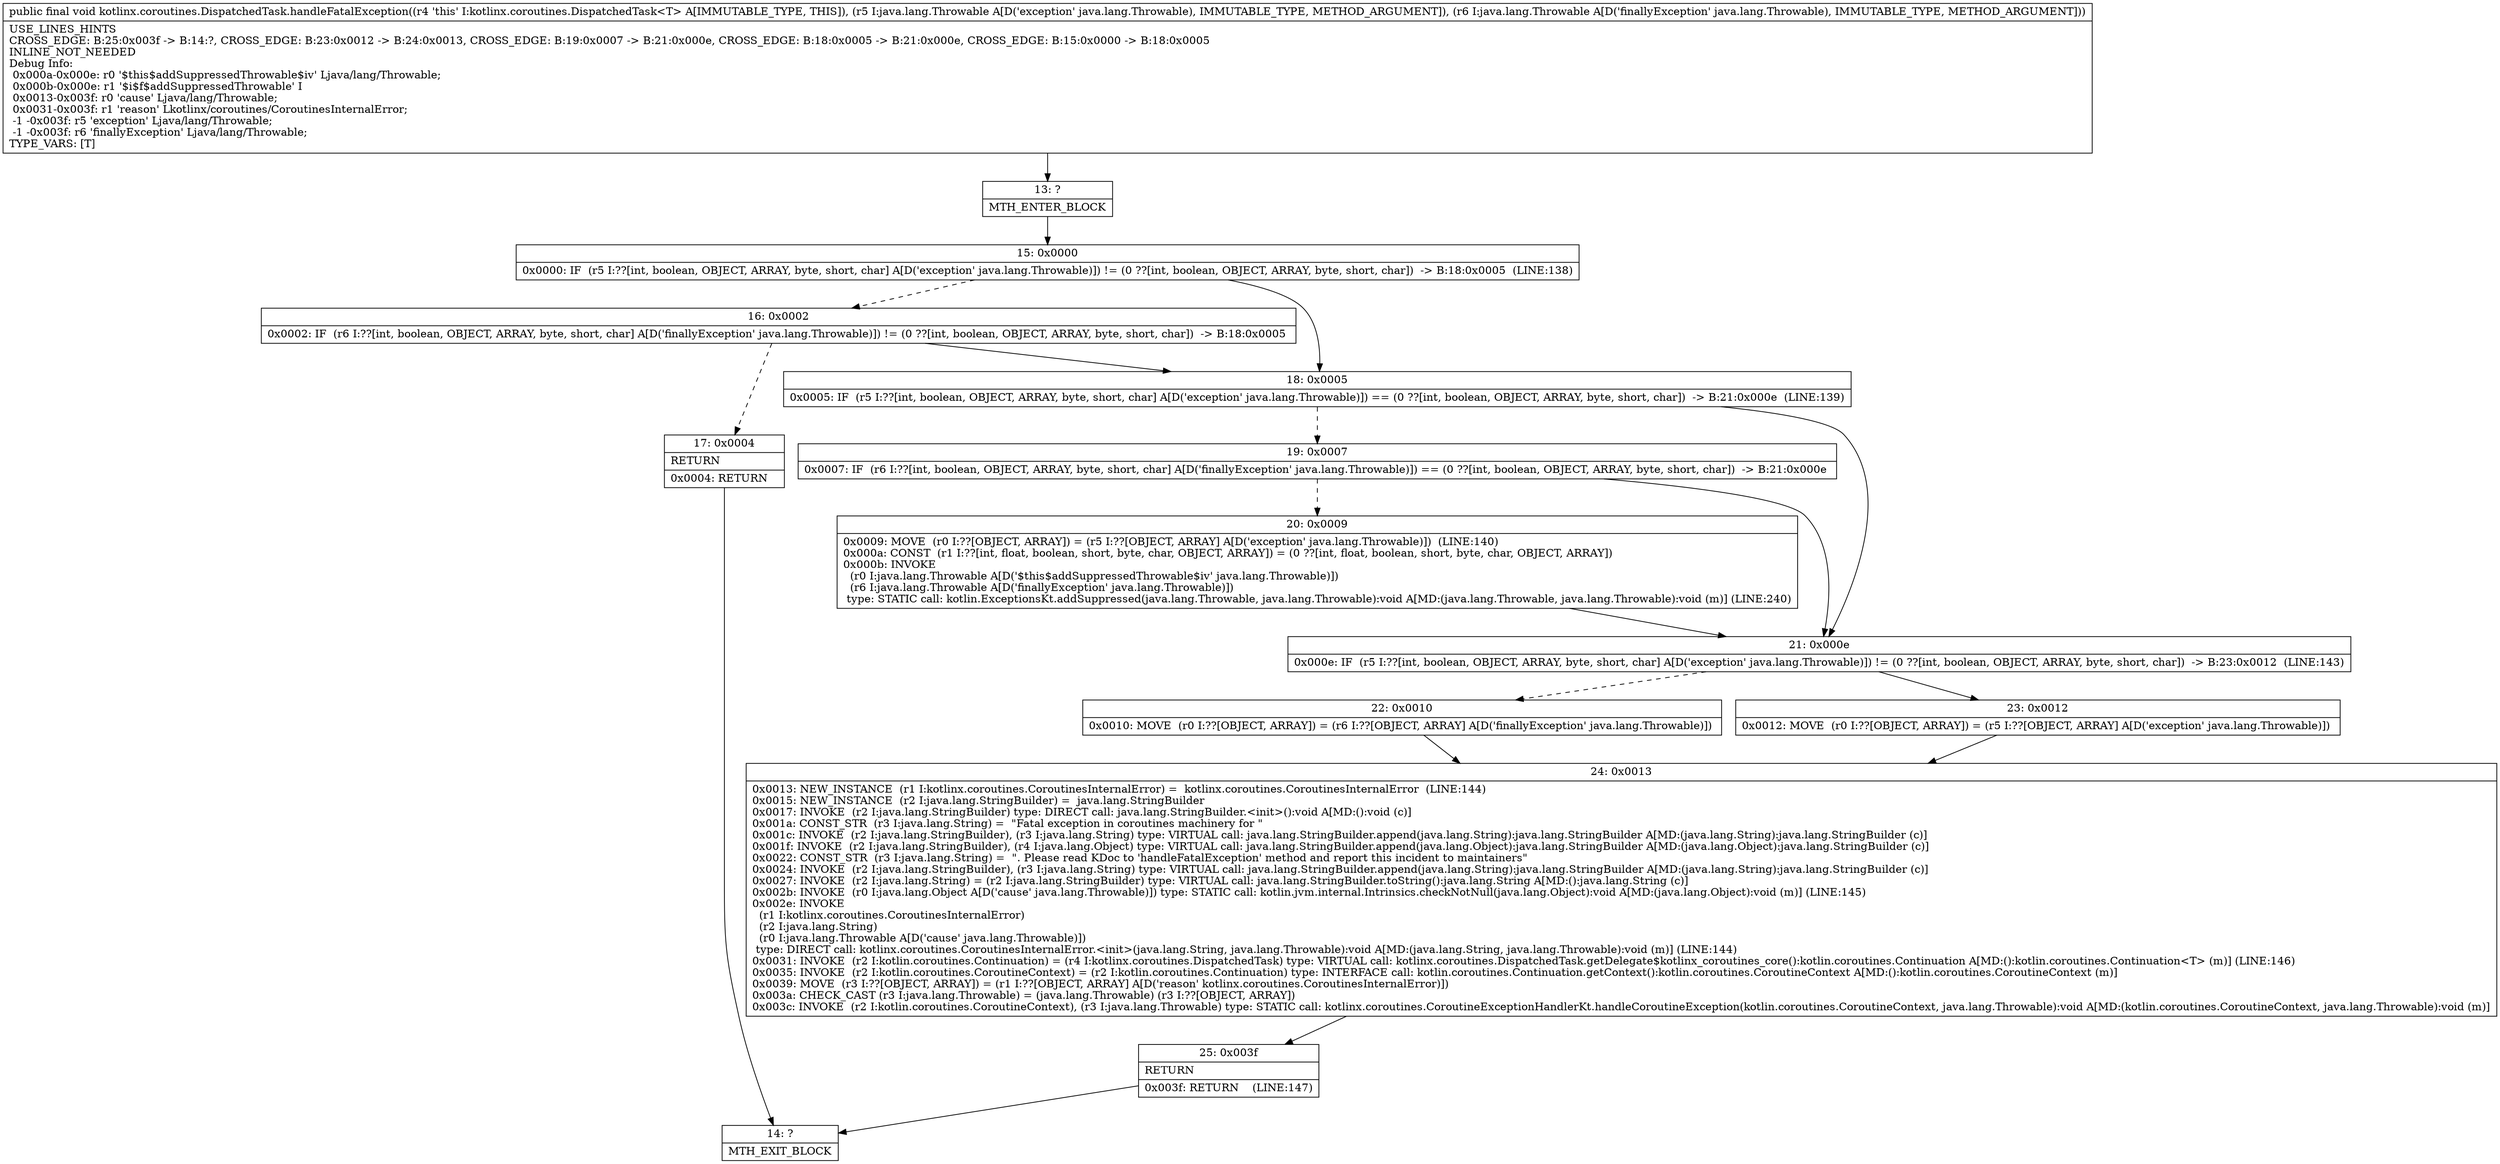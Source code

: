 digraph "CFG forkotlinx.coroutines.DispatchedTask.handleFatalException(Ljava\/lang\/Throwable;Ljava\/lang\/Throwable;)V" {
Node_13 [shape=record,label="{13\:\ ?|MTH_ENTER_BLOCK\l}"];
Node_15 [shape=record,label="{15\:\ 0x0000|0x0000: IF  (r5 I:??[int, boolean, OBJECT, ARRAY, byte, short, char] A[D('exception' java.lang.Throwable)]) != (0 ??[int, boolean, OBJECT, ARRAY, byte, short, char])  \-\> B:18:0x0005  (LINE:138)\l}"];
Node_16 [shape=record,label="{16\:\ 0x0002|0x0002: IF  (r6 I:??[int, boolean, OBJECT, ARRAY, byte, short, char] A[D('finallyException' java.lang.Throwable)]) != (0 ??[int, boolean, OBJECT, ARRAY, byte, short, char])  \-\> B:18:0x0005 \l}"];
Node_17 [shape=record,label="{17\:\ 0x0004|RETURN\l|0x0004: RETURN   \l}"];
Node_14 [shape=record,label="{14\:\ ?|MTH_EXIT_BLOCK\l}"];
Node_18 [shape=record,label="{18\:\ 0x0005|0x0005: IF  (r5 I:??[int, boolean, OBJECT, ARRAY, byte, short, char] A[D('exception' java.lang.Throwable)]) == (0 ??[int, boolean, OBJECT, ARRAY, byte, short, char])  \-\> B:21:0x000e  (LINE:139)\l}"];
Node_19 [shape=record,label="{19\:\ 0x0007|0x0007: IF  (r6 I:??[int, boolean, OBJECT, ARRAY, byte, short, char] A[D('finallyException' java.lang.Throwable)]) == (0 ??[int, boolean, OBJECT, ARRAY, byte, short, char])  \-\> B:21:0x000e \l}"];
Node_20 [shape=record,label="{20\:\ 0x0009|0x0009: MOVE  (r0 I:??[OBJECT, ARRAY]) = (r5 I:??[OBJECT, ARRAY] A[D('exception' java.lang.Throwable)])  (LINE:140)\l0x000a: CONST  (r1 I:??[int, float, boolean, short, byte, char, OBJECT, ARRAY]) = (0 ??[int, float, boolean, short, byte, char, OBJECT, ARRAY]) \l0x000b: INVOKE  \l  (r0 I:java.lang.Throwable A[D('$this$addSuppressedThrowable$iv' java.lang.Throwable)])\l  (r6 I:java.lang.Throwable A[D('finallyException' java.lang.Throwable)])\l type: STATIC call: kotlin.ExceptionsKt.addSuppressed(java.lang.Throwable, java.lang.Throwable):void A[MD:(java.lang.Throwable, java.lang.Throwable):void (m)] (LINE:240)\l}"];
Node_21 [shape=record,label="{21\:\ 0x000e|0x000e: IF  (r5 I:??[int, boolean, OBJECT, ARRAY, byte, short, char] A[D('exception' java.lang.Throwable)]) != (0 ??[int, boolean, OBJECT, ARRAY, byte, short, char])  \-\> B:23:0x0012  (LINE:143)\l}"];
Node_22 [shape=record,label="{22\:\ 0x0010|0x0010: MOVE  (r0 I:??[OBJECT, ARRAY]) = (r6 I:??[OBJECT, ARRAY] A[D('finallyException' java.lang.Throwable)]) \l}"];
Node_24 [shape=record,label="{24\:\ 0x0013|0x0013: NEW_INSTANCE  (r1 I:kotlinx.coroutines.CoroutinesInternalError) =  kotlinx.coroutines.CoroutinesInternalError  (LINE:144)\l0x0015: NEW_INSTANCE  (r2 I:java.lang.StringBuilder) =  java.lang.StringBuilder \l0x0017: INVOKE  (r2 I:java.lang.StringBuilder) type: DIRECT call: java.lang.StringBuilder.\<init\>():void A[MD:():void (c)]\l0x001a: CONST_STR  (r3 I:java.lang.String) =  \"Fatal exception in coroutines machinery for \" \l0x001c: INVOKE  (r2 I:java.lang.StringBuilder), (r3 I:java.lang.String) type: VIRTUAL call: java.lang.StringBuilder.append(java.lang.String):java.lang.StringBuilder A[MD:(java.lang.String):java.lang.StringBuilder (c)]\l0x001f: INVOKE  (r2 I:java.lang.StringBuilder), (r4 I:java.lang.Object) type: VIRTUAL call: java.lang.StringBuilder.append(java.lang.Object):java.lang.StringBuilder A[MD:(java.lang.Object):java.lang.StringBuilder (c)]\l0x0022: CONST_STR  (r3 I:java.lang.String) =  \". Please read KDoc to 'handleFatalException' method and report this incident to maintainers\" \l0x0024: INVOKE  (r2 I:java.lang.StringBuilder), (r3 I:java.lang.String) type: VIRTUAL call: java.lang.StringBuilder.append(java.lang.String):java.lang.StringBuilder A[MD:(java.lang.String):java.lang.StringBuilder (c)]\l0x0027: INVOKE  (r2 I:java.lang.String) = (r2 I:java.lang.StringBuilder) type: VIRTUAL call: java.lang.StringBuilder.toString():java.lang.String A[MD:():java.lang.String (c)]\l0x002b: INVOKE  (r0 I:java.lang.Object A[D('cause' java.lang.Throwable)]) type: STATIC call: kotlin.jvm.internal.Intrinsics.checkNotNull(java.lang.Object):void A[MD:(java.lang.Object):void (m)] (LINE:145)\l0x002e: INVOKE  \l  (r1 I:kotlinx.coroutines.CoroutinesInternalError)\l  (r2 I:java.lang.String)\l  (r0 I:java.lang.Throwable A[D('cause' java.lang.Throwable)])\l type: DIRECT call: kotlinx.coroutines.CoroutinesInternalError.\<init\>(java.lang.String, java.lang.Throwable):void A[MD:(java.lang.String, java.lang.Throwable):void (m)] (LINE:144)\l0x0031: INVOKE  (r2 I:kotlin.coroutines.Continuation) = (r4 I:kotlinx.coroutines.DispatchedTask) type: VIRTUAL call: kotlinx.coroutines.DispatchedTask.getDelegate$kotlinx_coroutines_core():kotlin.coroutines.Continuation A[MD:():kotlin.coroutines.Continuation\<T\> (m)] (LINE:146)\l0x0035: INVOKE  (r2 I:kotlin.coroutines.CoroutineContext) = (r2 I:kotlin.coroutines.Continuation) type: INTERFACE call: kotlin.coroutines.Continuation.getContext():kotlin.coroutines.CoroutineContext A[MD:():kotlin.coroutines.CoroutineContext (m)]\l0x0039: MOVE  (r3 I:??[OBJECT, ARRAY]) = (r1 I:??[OBJECT, ARRAY] A[D('reason' kotlinx.coroutines.CoroutinesInternalError)]) \l0x003a: CHECK_CAST (r3 I:java.lang.Throwable) = (java.lang.Throwable) (r3 I:??[OBJECT, ARRAY]) \l0x003c: INVOKE  (r2 I:kotlin.coroutines.CoroutineContext), (r3 I:java.lang.Throwable) type: STATIC call: kotlinx.coroutines.CoroutineExceptionHandlerKt.handleCoroutineException(kotlin.coroutines.CoroutineContext, java.lang.Throwable):void A[MD:(kotlin.coroutines.CoroutineContext, java.lang.Throwable):void (m)]\l}"];
Node_25 [shape=record,label="{25\:\ 0x003f|RETURN\l|0x003f: RETURN    (LINE:147)\l}"];
Node_23 [shape=record,label="{23\:\ 0x0012|0x0012: MOVE  (r0 I:??[OBJECT, ARRAY]) = (r5 I:??[OBJECT, ARRAY] A[D('exception' java.lang.Throwable)]) \l}"];
MethodNode[shape=record,label="{public final void kotlinx.coroutines.DispatchedTask.handleFatalException((r4 'this' I:kotlinx.coroutines.DispatchedTask\<T\> A[IMMUTABLE_TYPE, THIS]), (r5 I:java.lang.Throwable A[D('exception' java.lang.Throwable), IMMUTABLE_TYPE, METHOD_ARGUMENT]), (r6 I:java.lang.Throwable A[D('finallyException' java.lang.Throwable), IMMUTABLE_TYPE, METHOD_ARGUMENT]))  | USE_LINES_HINTS\lCROSS_EDGE: B:25:0x003f \-\> B:14:?, CROSS_EDGE: B:23:0x0012 \-\> B:24:0x0013, CROSS_EDGE: B:19:0x0007 \-\> B:21:0x000e, CROSS_EDGE: B:18:0x0005 \-\> B:21:0x000e, CROSS_EDGE: B:15:0x0000 \-\> B:18:0x0005\lINLINE_NOT_NEEDED\lDebug Info:\l  0x000a\-0x000e: r0 '$this$addSuppressedThrowable$iv' Ljava\/lang\/Throwable;\l  0x000b\-0x000e: r1 '$i$f$addSuppressedThrowable' I\l  0x0013\-0x003f: r0 'cause' Ljava\/lang\/Throwable;\l  0x0031\-0x003f: r1 'reason' Lkotlinx\/coroutines\/CoroutinesInternalError;\l  \-1 \-0x003f: r5 'exception' Ljava\/lang\/Throwable;\l  \-1 \-0x003f: r6 'finallyException' Ljava\/lang\/Throwable;\lTYPE_VARS: [T]\l}"];
MethodNode -> Node_13;Node_13 -> Node_15;
Node_15 -> Node_16[style=dashed];
Node_15 -> Node_18;
Node_16 -> Node_17[style=dashed];
Node_16 -> Node_18;
Node_17 -> Node_14;
Node_18 -> Node_19[style=dashed];
Node_18 -> Node_21;
Node_19 -> Node_20[style=dashed];
Node_19 -> Node_21;
Node_20 -> Node_21;
Node_21 -> Node_22[style=dashed];
Node_21 -> Node_23;
Node_22 -> Node_24;
Node_24 -> Node_25;
Node_25 -> Node_14;
Node_23 -> Node_24;
}

